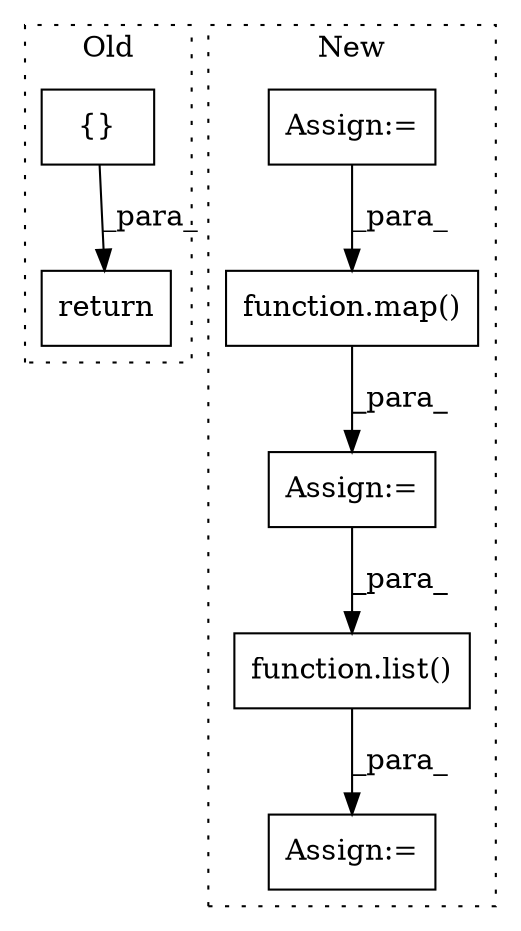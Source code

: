digraph G {
subgraph cluster0 {
1 [label="return" a="93" s="2441" l="7" shape="box"];
6 [label="{}" a="95" s="2291,2349" l="10,7" shape="box"];
label = "Old";
style="dotted";
}
subgraph cluster1 {
2 [label="function.map()" a="75" s="4691,4738" l="4,1" shape="box"];
3 [label="Assign:=" a="68" s="4748" l="3" shape="box"];
4 [label="function.list()" a="75" s="4761,4770" l="5,1" shape="box"];
5 [label="Assign:=" a="68" s="4360" l="3" shape="box"];
7 [label="Assign:=" a="68" s="4688" l="3" shape="box"];
label = "New";
style="dotted";
}
2 -> 7 [label="_para_"];
4 -> 3 [label="_para_"];
5 -> 2 [label="_para_"];
6 -> 1 [label="_para_"];
7 -> 4 [label="_para_"];
}